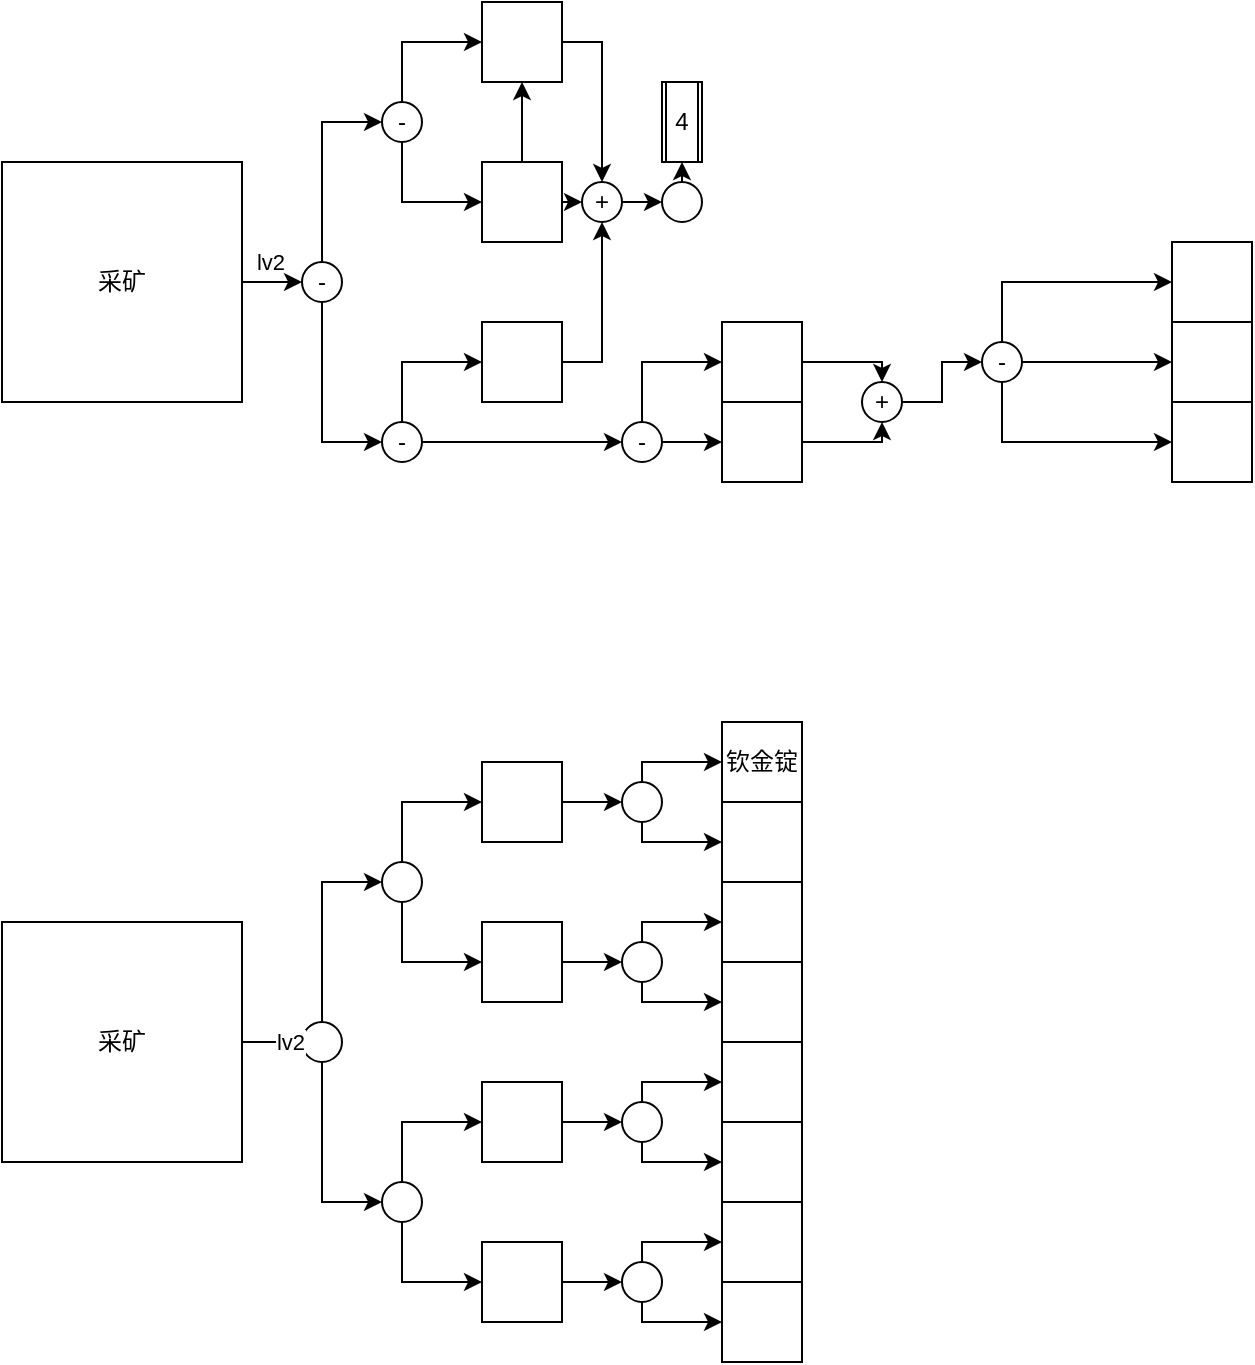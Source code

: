 <mxfile version="25.0.1">
  <diagram name="第 1 页" id="20KMCNZaSCfUWrCp0bJK">
    <mxGraphModel dx="1562" dy="857" grid="1" gridSize="10" guides="1" tooltips="1" connect="1" arrows="1" fold="1" page="1" pageScale="1" pageWidth="1169" pageHeight="827" math="0" shadow="0">
      <root>
        <mxCell id="0" />
        <mxCell id="1" parent="0" />
        <mxCell id="KduV_lFKxY_ZVXakrzd7-93" style="edgeStyle=orthogonalEdgeStyle;rounded=0;orthogonalLoop=1;jettySize=auto;html=1;exitX=1;exitY=0.5;exitDx=0;exitDy=0;entryX=0;entryY=0.5;entryDx=0;entryDy=0;" parent="1" source="KduV_lFKxY_ZVXakrzd7-1" target="KduV_lFKxY_ZVXakrzd7-4" edge="1">
          <mxGeometry relative="1" as="geometry" />
        </mxCell>
        <mxCell id="KduV_lFKxY_ZVXakrzd7-94" value="lv2" style="edgeLabel;html=1;align=center;verticalAlign=middle;resizable=0;points=[];" parent="KduV_lFKxY_ZVXakrzd7-93" vertex="1" connectable="0">
          <mxGeometry x="-0.099" y="2" relative="1" as="geometry">
            <mxPoint y="-388" as="offset" />
          </mxGeometry>
        </mxCell>
        <mxCell id="KduV_lFKxY_ZVXakrzd7-1" value="采矿" style="whiteSpace=wrap;html=1;aspect=fixed;rounded=0;" parent="1" vertex="1">
          <mxGeometry y="460" width="120" height="120" as="geometry" />
        </mxCell>
        <mxCell id="KduV_lFKxY_ZVXakrzd7-38" style="edgeStyle=orthogonalEdgeStyle;rounded=0;orthogonalLoop=1;jettySize=auto;html=1;entryX=0;entryY=0.5;entryDx=0;entryDy=0;" parent="1" source="KduV_lFKxY_ZVXakrzd7-4" target="KduV_lFKxY_ZVXakrzd7-36" edge="1">
          <mxGeometry relative="1" as="geometry">
            <Array as="points">
              <mxPoint x="160" y="440" />
            </Array>
          </mxGeometry>
        </mxCell>
        <mxCell id="KduV_lFKxY_ZVXakrzd7-39" style="edgeStyle=orthogonalEdgeStyle;rounded=0;orthogonalLoop=1;jettySize=auto;html=1;exitX=0.5;exitY=1;exitDx=0;exitDy=0;entryX=0;entryY=0.5;entryDx=0;entryDy=0;" parent="1" source="KduV_lFKxY_ZVXakrzd7-4" target="KduV_lFKxY_ZVXakrzd7-37" edge="1">
          <mxGeometry relative="1" as="geometry" />
        </mxCell>
        <mxCell id="KduV_lFKxY_ZVXakrzd7-4" value="" style="ellipse;whiteSpace=wrap;html=1;aspect=fixed;rounded=0;" parent="1" vertex="1">
          <mxGeometry x="150" y="510" width="20" height="20" as="geometry" />
        </mxCell>
        <mxCell id="KduV_lFKxY_ZVXakrzd7-8" value="钦金锭" style="whiteSpace=wrap;html=1;aspect=fixed;rounded=0;" parent="1" vertex="1">
          <mxGeometry x="360" y="360" width="40" height="40" as="geometry" />
        </mxCell>
        <mxCell id="KduV_lFKxY_ZVXakrzd7-9" value="" style="whiteSpace=wrap;html=1;aspect=fixed;rounded=0;" parent="1" vertex="1">
          <mxGeometry x="360" y="400" width="40" height="40" as="geometry" />
        </mxCell>
        <mxCell id="KduV_lFKxY_ZVXakrzd7-10" value="" style="whiteSpace=wrap;html=1;aspect=fixed;rounded=0;" parent="1" vertex="1">
          <mxGeometry x="360" y="440" width="40" height="40" as="geometry" />
        </mxCell>
        <mxCell id="KduV_lFKxY_ZVXakrzd7-11" value="" style="whiteSpace=wrap;html=1;aspect=fixed;rounded=0;" parent="1" vertex="1">
          <mxGeometry x="360" y="480" width="40" height="40" as="geometry" />
        </mxCell>
        <mxCell id="KduV_lFKxY_ZVXakrzd7-13" value="" style="whiteSpace=wrap;html=1;aspect=fixed;rounded=0;" parent="1" vertex="1">
          <mxGeometry x="360" y="520" width="40" height="40" as="geometry" />
        </mxCell>
        <mxCell id="KduV_lFKxY_ZVXakrzd7-14" value="" style="whiteSpace=wrap;html=1;aspect=fixed;rounded=0;" parent="1" vertex="1">
          <mxGeometry x="360" y="560" width="40" height="40" as="geometry" />
        </mxCell>
        <mxCell id="KduV_lFKxY_ZVXakrzd7-15" value="" style="whiteSpace=wrap;html=1;aspect=fixed;rounded=0;" parent="1" vertex="1">
          <mxGeometry x="360" y="600" width="40" height="40" as="geometry" />
        </mxCell>
        <mxCell id="KduV_lFKxY_ZVXakrzd7-16" value="" style="whiteSpace=wrap;html=1;aspect=fixed;rounded=0;" parent="1" vertex="1">
          <mxGeometry x="360" y="640" width="40" height="40" as="geometry" />
        </mxCell>
        <mxCell id="KduV_lFKxY_ZVXakrzd7-31" style="edgeStyle=orthogonalEdgeStyle;rounded=0;orthogonalLoop=1;jettySize=auto;html=1;entryX=0;entryY=0.5;entryDx=0;entryDy=0;" parent="1" source="KduV_lFKxY_ZVXakrzd7-18" target="KduV_lFKxY_ZVXakrzd7-8" edge="1">
          <mxGeometry relative="1" as="geometry">
            <Array as="points">
              <mxPoint x="320" y="380" />
            </Array>
          </mxGeometry>
        </mxCell>
        <mxCell id="KduV_lFKxY_ZVXakrzd7-32" style="edgeStyle=orthogonalEdgeStyle;rounded=0;orthogonalLoop=1;jettySize=auto;html=1;entryX=0;entryY=0.5;entryDx=0;entryDy=0;" parent="1" source="KduV_lFKxY_ZVXakrzd7-18" target="KduV_lFKxY_ZVXakrzd7-9" edge="1">
          <mxGeometry relative="1" as="geometry">
            <Array as="points">
              <mxPoint x="320" y="420" />
            </Array>
          </mxGeometry>
        </mxCell>
        <mxCell id="KduV_lFKxY_ZVXakrzd7-18" value="" style="ellipse;whiteSpace=wrap;html=1;aspect=fixed;rounded=0;" parent="1" vertex="1">
          <mxGeometry x="310" y="390" width="20" height="20" as="geometry" />
        </mxCell>
        <mxCell id="KduV_lFKxY_ZVXakrzd7-44" style="edgeStyle=orthogonalEdgeStyle;rounded=0;orthogonalLoop=1;jettySize=auto;html=1;exitX=0.5;exitY=0;exitDx=0;exitDy=0;entryX=0;entryY=0.5;entryDx=0;entryDy=0;" parent="1" source="KduV_lFKxY_ZVXakrzd7-19" target="KduV_lFKxY_ZVXakrzd7-10" edge="1">
          <mxGeometry relative="1" as="geometry">
            <Array as="points">
              <mxPoint x="320" y="460" />
            </Array>
          </mxGeometry>
        </mxCell>
        <mxCell id="KduV_lFKxY_ZVXakrzd7-45" style="edgeStyle=orthogonalEdgeStyle;rounded=0;orthogonalLoop=1;jettySize=auto;html=1;exitX=0.5;exitY=1;exitDx=0;exitDy=0;entryX=0;entryY=0.5;entryDx=0;entryDy=0;" parent="1" source="KduV_lFKxY_ZVXakrzd7-19" target="KduV_lFKxY_ZVXakrzd7-11" edge="1">
          <mxGeometry relative="1" as="geometry">
            <Array as="points">
              <mxPoint x="320" y="500" />
            </Array>
          </mxGeometry>
        </mxCell>
        <mxCell id="KduV_lFKxY_ZVXakrzd7-19" value="" style="ellipse;whiteSpace=wrap;html=1;aspect=fixed;rounded=0;" parent="1" vertex="1">
          <mxGeometry x="310" y="470" width="20" height="20" as="geometry" />
        </mxCell>
        <mxCell id="KduV_lFKxY_ZVXakrzd7-46" style="edgeStyle=orthogonalEdgeStyle;rounded=0;orthogonalLoop=1;jettySize=auto;html=1;exitX=0.5;exitY=0;exitDx=0;exitDy=0;entryX=0;entryY=0.5;entryDx=0;entryDy=0;" parent="1" source="KduV_lFKxY_ZVXakrzd7-20" target="KduV_lFKxY_ZVXakrzd7-13" edge="1">
          <mxGeometry relative="1" as="geometry">
            <Array as="points">
              <mxPoint x="320" y="540" />
            </Array>
          </mxGeometry>
        </mxCell>
        <mxCell id="KduV_lFKxY_ZVXakrzd7-47" style="edgeStyle=orthogonalEdgeStyle;rounded=0;orthogonalLoop=1;jettySize=auto;html=1;exitX=0.5;exitY=1;exitDx=0;exitDy=0;entryX=0;entryY=0.5;entryDx=0;entryDy=0;" parent="1" source="KduV_lFKxY_ZVXakrzd7-20" target="KduV_lFKxY_ZVXakrzd7-14" edge="1">
          <mxGeometry relative="1" as="geometry">
            <Array as="points">
              <mxPoint x="320" y="580" />
            </Array>
          </mxGeometry>
        </mxCell>
        <mxCell id="KduV_lFKxY_ZVXakrzd7-20" value="" style="ellipse;whiteSpace=wrap;html=1;aspect=fixed;rounded=0;" parent="1" vertex="1">
          <mxGeometry x="310" y="550" width="20" height="20" as="geometry" />
        </mxCell>
        <mxCell id="KduV_lFKxY_ZVXakrzd7-48" style="edgeStyle=orthogonalEdgeStyle;rounded=0;orthogonalLoop=1;jettySize=auto;html=1;exitX=0.5;exitY=0;exitDx=0;exitDy=0;entryX=0;entryY=0.5;entryDx=0;entryDy=0;" parent="1" source="KduV_lFKxY_ZVXakrzd7-21" target="KduV_lFKxY_ZVXakrzd7-15" edge="1">
          <mxGeometry relative="1" as="geometry">
            <Array as="points">
              <mxPoint x="320" y="620" />
            </Array>
          </mxGeometry>
        </mxCell>
        <mxCell id="KduV_lFKxY_ZVXakrzd7-50" style="edgeStyle=orthogonalEdgeStyle;rounded=0;orthogonalLoop=1;jettySize=auto;html=1;exitX=0.5;exitY=1;exitDx=0;exitDy=0;entryX=0;entryY=0.5;entryDx=0;entryDy=0;" parent="1" source="KduV_lFKxY_ZVXakrzd7-21" target="KduV_lFKxY_ZVXakrzd7-16" edge="1">
          <mxGeometry relative="1" as="geometry">
            <Array as="points">
              <mxPoint x="320" y="660" />
            </Array>
          </mxGeometry>
        </mxCell>
        <mxCell id="KduV_lFKxY_ZVXakrzd7-21" value="" style="ellipse;whiteSpace=wrap;html=1;aspect=fixed;rounded=0;" parent="1" vertex="1">
          <mxGeometry x="310" y="630" width="20" height="20" as="geometry" />
        </mxCell>
        <mxCell id="KduV_lFKxY_ZVXakrzd7-33" style="edgeStyle=orthogonalEdgeStyle;rounded=0;orthogonalLoop=1;jettySize=auto;html=1;entryX=0;entryY=0.5;entryDx=0;entryDy=0;" parent="1" source="KduV_lFKxY_ZVXakrzd7-22" target="KduV_lFKxY_ZVXakrzd7-18" edge="1">
          <mxGeometry relative="1" as="geometry" />
        </mxCell>
        <mxCell id="KduV_lFKxY_ZVXakrzd7-22" value="" style="whiteSpace=wrap;html=1;aspect=fixed;rounded=0;" parent="1" vertex="1">
          <mxGeometry x="240" y="380" width="40" height="40" as="geometry" />
        </mxCell>
        <mxCell id="KduV_lFKxY_ZVXakrzd7-90" style="edgeStyle=orthogonalEdgeStyle;rounded=0;orthogonalLoop=1;jettySize=auto;html=1;exitX=1;exitY=0.5;exitDx=0;exitDy=0;entryX=0;entryY=0.5;entryDx=0;entryDy=0;" parent="1" source="KduV_lFKxY_ZVXakrzd7-23" target="KduV_lFKxY_ZVXakrzd7-19" edge="1">
          <mxGeometry relative="1" as="geometry" />
        </mxCell>
        <mxCell id="KduV_lFKxY_ZVXakrzd7-23" value="" style="whiteSpace=wrap;html=1;aspect=fixed;rounded=0;" parent="1" vertex="1">
          <mxGeometry x="240" y="460" width="40" height="40" as="geometry" />
        </mxCell>
        <mxCell id="KduV_lFKxY_ZVXakrzd7-91" style="edgeStyle=orthogonalEdgeStyle;rounded=0;orthogonalLoop=1;jettySize=auto;html=1;exitX=1;exitY=0.5;exitDx=0;exitDy=0;entryX=0;entryY=0.5;entryDx=0;entryDy=0;" parent="1" source="KduV_lFKxY_ZVXakrzd7-24" target="KduV_lFKxY_ZVXakrzd7-20" edge="1">
          <mxGeometry relative="1" as="geometry" />
        </mxCell>
        <mxCell id="KduV_lFKxY_ZVXakrzd7-24" value="" style="whiteSpace=wrap;html=1;aspect=fixed;rounded=0;" parent="1" vertex="1">
          <mxGeometry x="240" y="540" width="40" height="40" as="geometry" />
        </mxCell>
        <mxCell id="KduV_lFKxY_ZVXakrzd7-92" style="edgeStyle=orthogonalEdgeStyle;rounded=0;orthogonalLoop=1;jettySize=auto;html=1;exitX=1;exitY=0.5;exitDx=0;exitDy=0;entryX=0;entryY=0.5;entryDx=0;entryDy=0;" parent="1" source="KduV_lFKxY_ZVXakrzd7-25" target="KduV_lFKxY_ZVXakrzd7-21" edge="1">
          <mxGeometry relative="1" as="geometry" />
        </mxCell>
        <mxCell id="KduV_lFKxY_ZVXakrzd7-25" value="" style="whiteSpace=wrap;html=1;aspect=fixed;rounded=0;" parent="1" vertex="1">
          <mxGeometry x="240" y="620" width="40" height="40" as="geometry" />
        </mxCell>
        <mxCell id="KduV_lFKxY_ZVXakrzd7-40" style="edgeStyle=orthogonalEdgeStyle;rounded=0;orthogonalLoop=1;jettySize=auto;html=1;entryX=0;entryY=0.5;entryDx=0;entryDy=0;" parent="1" source="KduV_lFKxY_ZVXakrzd7-36" target="KduV_lFKxY_ZVXakrzd7-22" edge="1">
          <mxGeometry relative="1" as="geometry">
            <Array as="points">
              <mxPoint x="200" y="400" />
            </Array>
          </mxGeometry>
        </mxCell>
        <mxCell id="KduV_lFKxY_ZVXakrzd7-41" style="edgeStyle=orthogonalEdgeStyle;rounded=0;orthogonalLoop=1;jettySize=auto;html=1;exitX=0.5;exitY=1;exitDx=0;exitDy=0;entryX=0;entryY=0.5;entryDx=0;entryDy=0;" parent="1" source="KduV_lFKxY_ZVXakrzd7-36" target="KduV_lFKxY_ZVXakrzd7-23" edge="1">
          <mxGeometry relative="1" as="geometry" />
        </mxCell>
        <mxCell id="KduV_lFKxY_ZVXakrzd7-36" value="" style="ellipse;whiteSpace=wrap;html=1;aspect=fixed;rounded=0;" parent="1" vertex="1">
          <mxGeometry x="190" y="430" width="20" height="20" as="geometry" />
        </mxCell>
        <mxCell id="KduV_lFKxY_ZVXakrzd7-42" style="edgeStyle=orthogonalEdgeStyle;rounded=0;orthogonalLoop=1;jettySize=auto;html=1;exitX=0.5;exitY=0;exitDx=0;exitDy=0;entryX=0;entryY=0.5;entryDx=0;entryDy=0;" parent="1" source="KduV_lFKxY_ZVXakrzd7-37" target="KduV_lFKxY_ZVXakrzd7-24" edge="1">
          <mxGeometry relative="1" as="geometry" />
        </mxCell>
        <mxCell id="KduV_lFKxY_ZVXakrzd7-43" style="edgeStyle=orthogonalEdgeStyle;rounded=0;orthogonalLoop=1;jettySize=auto;html=1;exitX=0.5;exitY=1;exitDx=0;exitDy=0;entryX=0;entryY=0.5;entryDx=0;entryDy=0;" parent="1" source="KduV_lFKxY_ZVXakrzd7-37" target="KduV_lFKxY_ZVXakrzd7-25" edge="1">
          <mxGeometry relative="1" as="geometry" />
        </mxCell>
        <mxCell id="KduV_lFKxY_ZVXakrzd7-37" value="" style="ellipse;whiteSpace=wrap;html=1;aspect=fixed;rounded=0;" parent="1" vertex="1">
          <mxGeometry x="190" y="590" width="20" height="20" as="geometry" />
        </mxCell>
        <mxCell id="KduV_lFKxY_ZVXakrzd7-51" style="edgeStyle=orthogonalEdgeStyle;rounded=0;orthogonalLoop=1;jettySize=auto;html=1;entryX=0;entryY=0.5;entryDx=0;entryDy=0;" parent="1" source="KduV_lFKxY_ZVXakrzd7-52" target="KduV_lFKxY_ZVXakrzd7-55" edge="1">
          <mxGeometry relative="1" as="geometry" />
        </mxCell>
        <mxCell id="KduV_lFKxY_ZVXakrzd7-52" value="采矿" style="whiteSpace=wrap;html=1;aspect=fixed;rounded=0;" parent="1" vertex="1">
          <mxGeometry y="80" width="120" height="120" as="geometry" />
        </mxCell>
        <mxCell id="KduV_lFKxY_ZVXakrzd7-53" style="edgeStyle=orthogonalEdgeStyle;rounded=0;orthogonalLoop=1;jettySize=auto;html=1;entryX=0;entryY=0.5;entryDx=0;entryDy=0;" parent="1" source="KduV_lFKxY_ZVXakrzd7-55" target="KduV_lFKxY_ZVXakrzd7-86" edge="1">
          <mxGeometry relative="1" as="geometry">
            <Array as="points">
              <mxPoint x="160" y="60" />
            </Array>
          </mxGeometry>
        </mxCell>
        <mxCell id="KduV_lFKxY_ZVXakrzd7-54" style="edgeStyle=orthogonalEdgeStyle;rounded=0;orthogonalLoop=1;jettySize=auto;html=1;exitX=0.5;exitY=1;exitDx=0;exitDy=0;entryX=0;entryY=0.5;entryDx=0;entryDy=0;" parent="1" source="KduV_lFKxY_ZVXakrzd7-55" target="KduV_lFKxY_ZVXakrzd7-89" edge="1">
          <mxGeometry relative="1" as="geometry" />
        </mxCell>
        <mxCell id="KduV_lFKxY_ZVXakrzd7-55" value="-" style="ellipse;whiteSpace=wrap;html=1;aspect=fixed;rounded=0;" parent="1" vertex="1">
          <mxGeometry x="150" y="130" width="20" height="20" as="geometry" />
        </mxCell>
        <mxCell id="KduV_lFKxY_ZVXakrzd7-97" style="edgeStyle=orthogonalEdgeStyle;rounded=0;orthogonalLoop=1;jettySize=auto;html=1;exitX=1;exitY=0.5;exitDx=0;exitDy=0;entryX=0.5;entryY=0;entryDx=0;entryDy=0;" parent="1" source="KduV_lFKxY_ZVXakrzd7-77" target="KduV_lFKxY_ZVXakrzd7-96" edge="1">
          <mxGeometry relative="1" as="geometry" />
        </mxCell>
        <mxCell id="KduV_lFKxY_ZVXakrzd7-77" value="" style="whiteSpace=wrap;html=1;aspect=fixed;rounded=0;" parent="1" vertex="1">
          <mxGeometry x="240" width="40" height="40" as="geometry" />
        </mxCell>
        <mxCell id="KduV_lFKxY_ZVXakrzd7-98" style="edgeStyle=orthogonalEdgeStyle;rounded=0;orthogonalLoop=1;jettySize=auto;html=1;exitX=1;exitY=0.5;exitDx=0;exitDy=0;entryX=0;entryY=0.5;entryDx=0;entryDy=0;" parent="1" source="KduV_lFKxY_ZVXakrzd7-78" target="KduV_lFKxY_ZVXakrzd7-96" edge="1">
          <mxGeometry relative="1" as="geometry" />
        </mxCell>
        <mxCell id="KduV_lFKxY_ZVXakrzd7-110" value="" style="edgeStyle=orthogonalEdgeStyle;rounded=0;orthogonalLoop=1;jettySize=auto;html=1;" parent="1" source="KduV_lFKxY_ZVXakrzd7-78" target="KduV_lFKxY_ZVXakrzd7-77" edge="1">
          <mxGeometry relative="1" as="geometry" />
        </mxCell>
        <mxCell id="KduV_lFKxY_ZVXakrzd7-78" value="" style="whiteSpace=wrap;html=1;aspect=fixed;rounded=0;" parent="1" vertex="1">
          <mxGeometry x="240" y="80" width="40" height="40" as="geometry" />
        </mxCell>
        <mxCell id="KduV_lFKxY_ZVXakrzd7-99" style="edgeStyle=orthogonalEdgeStyle;rounded=0;orthogonalLoop=1;jettySize=auto;html=1;exitX=1;exitY=0.5;exitDx=0;exitDy=0;entryX=0.5;entryY=1;entryDx=0;entryDy=0;" parent="1" source="KduV_lFKxY_ZVXakrzd7-79" target="KduV_lFKxY_ZVXakrzd7-96" edge="1">
          <mxGeometry relative="1" as="geometry" />
        </mxCell>
        <mxCell id="KduV_lFKxY_ZVXakrzd7-79" value="" style="whiteSpace=wrap;html=1;aspect=fixed;rounded=0;" parent="1" vertex="1">
          <mxGeometry x="240" y="160" width="40" height="40" as="geometry" />
        </mxCell>
        <mxCell id="KduV_lFKxY_ZVXakrzd7-84" style="edgeStyle=orthogonalEdgeStyle;rounded=0;orthogonalLoop=1;jettySize=auto;html=1;entryX=0;entryY=0.5;entryDx=0;entryDy=0;" parent="1" source="KduV_lFKxY_ZVXakrzd7-86" target="KduV_lFKxY_ZVXakrzd7-77" edge="1">
          <mxGeometry relative="1" as="geometry">
            <Array as="points">
              <mxPoint x="200" y="20" />
            </Array>
          </mxGeometry>
        </mxCell>
        <mxCell id="KduV_lFKxY_ZVXakrzd7-85" style="edgeStyle=orthogonalEdgeStyle;rounded=0;orthogonalLoop=1;jettySize=auto;html=1;exitX=0.5;exitY=1;exitDx=0;exitDy=0;entryX=0;entryY=0.5;entryDx=0;entryDy=0;" parent="1" source="KduV_lFKxY_ZVXakrzd7-86" target="KduV_lFKxY_ZVXakrzd7-78" edge="1">
          <mxGeometry relative="1" as="geometry" />
        </mxCell>
        <mxCell id="KduV_lFKxY_ZVXakrzd7-86" value="-" style="ellipse;whiteSpace=wrap;html=1;aspect=fixed;rounded=0;" parent="1" vertex="1">
          <mxGeometry x="190" y="50" width="20" height="20" as="geometry" />
        </mxCell>
        <mxCell id="KduV_lFKxY_ZVXakrzd7-87" style="edgeStyle=orthogonalEdgeStyle;rounded=0;orthogonalLoop=1;jettySize=auto;html=1;exitX=0.5;exitY=0;exitDx=0;exitDy=0;entryX=0;entryY=0.5;entryDx=0;entryDy=0;" parent="1" source="KduV_lFKxY_ZVXakrzd7-89" target="KduV_lFKxY_ZVXakrzd7-79" edge="1">
          <mxGeometry relative="1" as="geometry" />
        </mxCell>
        <mxCell id="KduV_lFKxY_ZVXakrzd7-128" style="edgeStyle=orthogonalEdgeStyle;rounded=0;orthogonalLoop=1;jettySize=auto;html=1;exitX=1;exitY=0.5;exitDx=0;exitDy=0;entryX=0;entryY=0.5;entryDx=0;entryDy=0;" parent="1" source="KduV_lFKxY_ZVXakrzd7-89" target="KduV_lFKxY_ZVXakrzd7-106" edge="1">
          <mxGeometry relative="1" as="geometry" />
        </mxCell>
        <mxCell id="KduV_lFKxY_ZVXakrzd7-89" value="-" style="ellipse;whiteSpace=wrap;html=1;aspect=fixed;rounded=0;" parent="1" vertex="1">
          <mxGeometry x="190" y="210" width="20" height="20" as="geometry" />
        </mxCell>
        <mxCell id="KduV_lFKxY_ZVXakrzd7-95" value="lv2" style="edgeLabel;html=1;align=center;verticalAlign=middle;resizable=0;points=[];" parent="1" vertex="1" connectable="0">
          <mxGeometry x="143.714" y="520" as="geometry" />
        </mxCell>
        <mxCell id="KduV_lFKxY_ZVXakrzd7-103" style="edgeStyle=orthogonalEdgeStyle;rounded=0;orthogonalLoop=1;jettySize=auto;html=1;exitX=1;exitY=0.5;exitDx=0;exitDy=0;entryX=0;entryY=0.5;entryDx=0;entryDy=0;" parent="1" source="KduV_lFKxY_ZVXakrzd7-96" target="KduV_lFKxY_ZVXakrzd7-102" edge="1">
          <mxGeometry relative="1" as="geometry" />
        </mxCell>
        <mxCell id="KduV_lFKxY_ZVXakrzd7-96" value="+" style="ellipse;whiteSpace=wrap;html=1;aspect=fixed;rounded=0;" parent="1" vertex="1">
          <mxGeometry x="290" y="90" width="20" height="20" as="geometry" />
        </mxCell>
        <mxCell id="KduV_lFKxY_ZVXakrzd7-105" style="edgeStyle=orthogonalEdgeStyle;rounded=0;orthogonalLoop=1;jettySize=auto;html=1;exitX=0.5;exitY=0;exitDx=0;exitDy=0;entryX=1;entryY=0.5;entryDx=0;entryDy=0;" parent="1" source="KduV_lFKxY_ZVXakrzd7-102" edge="1">
          <mxGeometry relative="1" as="geometry">
            <mxPoint x="340" y="80" as="targetPoint" />
          </mxGeometry>
        </mxCell>
        <mxCell id="KduV_lFKxY_ZVXakrzd7-102" value="" style="ellipse;whiteSpace=wrap;html=1;aspect=fixed;rounded=0;" parent="1" vertex="1">
          <mxGeometry x="330" y="90" width="20" height="20" as="geometry" />
        </mxCell>
        <mxCell id="KduV_lFKxY_ZVXakrzd7-129" style="edgeStyle=orthogonalEdgeStyle;rounded=0;orthogonalLoop=1;jettySize=auto;html=1;exitX=1;exitY=0.5;exitDx=0;exitDy=0;entryX=0;entryY=0.5;entryDx=0;entryDy=0;" parent="1" source="KduV_lFKxY_ZVXakrzd7-106" target="KduV_lFKxY_ZVXakrzd7-111" edge="1">
          <mxGeometry relative="1" as="geometry" />
        </mxCell>
        <mxCell id="KduV_lFKxY_ZVXakrzd7-130" style="edgeStyle=orthogonalEdgeStyle;rounded=0;orthogonalLoop=1;jettySize=auto;html=1;exitX=0.5;exitY=0;exitDx=0;exitDy=0;entryX=0;entryY=0.5;entryDx=0;entryDy=0;" parent="1" source="KduV_lFKxY_ZVXakrzd7-106" target="KduV_lFKxY_ZVXakrzd7-108" edge="1">
          <mxGeometry relative="1" as="geometry" />
        </mxCell>
        <mxCell id="KduV_lFKxY_ZVXakrzd7-106" value="-" style="ellipse;whiteSpace=wrap;html=1;aspect=fixed;rounded=0;" parent="1" vertex="1">
          <mxGeometry x="310" y="210" width="20" height="20" as="geometry" />
        </mxCell>
        <mxCell id="KduV_lFKxY_ZVXakrzd7-116" style="edgeStyle=orthogonalEdgeStyle;rounded=0;orthogonalLoop=1;jettySize=auto;html=1;exitX=1;exitY=0.5;exitDx=0;exitDy=0;entryX=0.5;entryY=0;entryDx=0;entryDy=0;" parent="1" source="KduV_lFKxY_ZVXakrzd7-108" target="KduV_lFKxY_ZVXakrzd7-114" edge="1">
          <mxGeometry relative="1" as="geometry">
            <Array as="points">
              <mxPoint x="440" y="180" />
            </Array>
          </mxGeometry>
        </mxCell>
        <mxCell id="KduV_lFKxY_ZVXakrzd7-108" value="" style="whiteSpace=wrap;html=1;aspect=fixed;rounded=0;" parent="1" vertex="1">
          <mxGeometry x="360" y="160" width="40" height="40" as="geometry" />
        </mxCell>
        <mxCell id="KduV_lFKxY_ZVXakrzd7-109" value="4" style="shape=process;whiteSpace=wrap;html=1;backgroundOutline=1;" parent="1" vertex="1">
          <mxGeometry x="330" y="40" width="20" height="40" as="geometry" />
        </mxCell>
        <mxCell id="KduV_lFKxY_ZVXakrzd7-118" style="edgeStyle=orthogonalEdgeStyle;rounded=0;orthogonalLoop=1;jettySize=auto;html=1;exitX=1;exitY=0.5;exitDx=0;exitDy=0;entryX=0.5;entryY=1;entryDx=0;entryDy=0;" parent="1" source="KduV_lFKxY_ZVXakrzd7-111" target="KduV_lFKxY_ZVXakrzd7-114" edge="1">
          <mxGeometry relative="1" as="geometry">
            <Array as="points">
              <mxPoint x="440" y="220" />
            </Array>
          </mxGeometry>
        </mxCell>
        <mxCell id="KduV_lFKxY_ZVXakrzd7-111" value="" style="whiteSpace=wrap;html=1;aspect=fixed;rounded=0;" parent="1" vertex="1">
          <mxGeometry x="360" y="200" width="40" height="40" as="geometry" />
        </mxCell>
        <mxCell id="KduV_lFKxY_ZVXakrzd7-124" style="edgeStyle=orthogonalEdgeStyle;rounded=0;orthogonalLoop=1;jettySize=auto;html=1;exitX=1;exitY=0.5;exitDx=0;exitDy=0;entryX=0;entryY=0.5;entryDx=0;entryDy=0;" parent="1" source="KduV_lFKxY_ZVXakrzd7-114" target="KduV_lFKxY_ZVXakrzd7-122" edge="1">
          <mxGeometry relative="1" as="geometry" />
        </mxCell>
        <mxCell id="KduV_lFKxY_ZVXakrzd7-114" value="+" style="ellipse;whiteSpace=wrap;html=1;aspect=fixed;rounded=0;" parent="1" vertex="1">
          <mxGeometry x="430" y="190" width="20" height="20" as="geometry" />
        </mxCell>
        <mxCell id="KduV_lFKxY_ZVXakrzd7-119" value="" style="whiteSpace=wrap;html=1;aspect=fixed;rounded=0;" parent="1" vertex="1">
          <mxGeometry x="585" y="200" width="40" height="40" as="geometry" />
        </mxCell>
        <mxCell id="KduV_lFKxY_ZVXakrzd7-120" value="" style="whiteSpace=wrap;html=1;aspect=fixed;rounded=0;" parent="1" vertex="1">
          <mxGeometry x="585" y="160" width="40" height="40" as="geometry" />
        </mxCell>
        <mxCell id="KduV_lFKxY_ZVXakrzd7-121" value="" style="whiteSpace=wrap;html=1;aspect=fixed;rounded=0;" parent="1" vertex="1">
          <mxGeometry x="585" y="120" width="40" height="40" as="geometry" />
        </mxCell>
        <mxCell id="KduV_lFKxY_ZVXakrzd7-125" style="edgeStyle=orthogonalEdgeStyle;rounded=0;orthogonalLoop=1;jettySize=auto;html=1;entryX=0;entryY=0.5;entryDx=0;entryDy=0;" parent="1" source="KduV_lFKxY_ZVXakrzd7-122" target="KduV_lFKxY_ZVXakrzd7-121" edge="1">
          <mxGeometry relative="1" as="geometry">
            <Array as="points">
              <mxPoint x="500" y="140" />
            </Array>
          </mxGeometry>
        </mxCell>
        <mxCell id="KduV_lFKxY_ZVXakrzd7-126" style="edgeStyle=orthogonalEdgeStyle;rounded=0;orthogonalLoop=1;jettySize=auto;html=1;exitX=0.5;exitY=1;exitDx=0;exitDy=0;entryX=0;entryY=0.5;entryDx=0;entryDy=0;" parent="1" source="KduV_lFKxY_ZVXakrzd7-122" target="KduV_lFKxY_ZVXakrzd7-119" edge="1">
          <mxGeometry relative="1" as="geometry" />
        </mxCell>
        <mxCell id="KduV_lFKxY_ZVXakrzd7-127" style="edgeStyle=orthogonalEdgeStyle;rounded=0;orthogonalLoop=1;jettySize=auto;html=1;exitX=1;exitY=0.5;exitDx=0;exitDy=0;entryX=0;entryY=0.5;entryDx=0;entryDy=0;" parent="1" source="KduV_lFKxY_ZVXakrzd7-122" target="KduV_lFKxY_ZVXakrzd7-120" edge="1">
          <mxGeometry relative="1" as="geometry" />
        </mxCell>
        <mxCell id="KduV_lFKxY_ZVXakrzd7-122" value="-" style="ellipse;whiteSpace=wrap;html=1;aspect=fixed;rounded=0;" parent="1" vertex="1">
          <mxGeometry x="490" y="170" width="20" height="20" as="geometry" />
        </mxCell>
      </root>
    </mxGraphModel>
  </diagram>
</mxfile>
